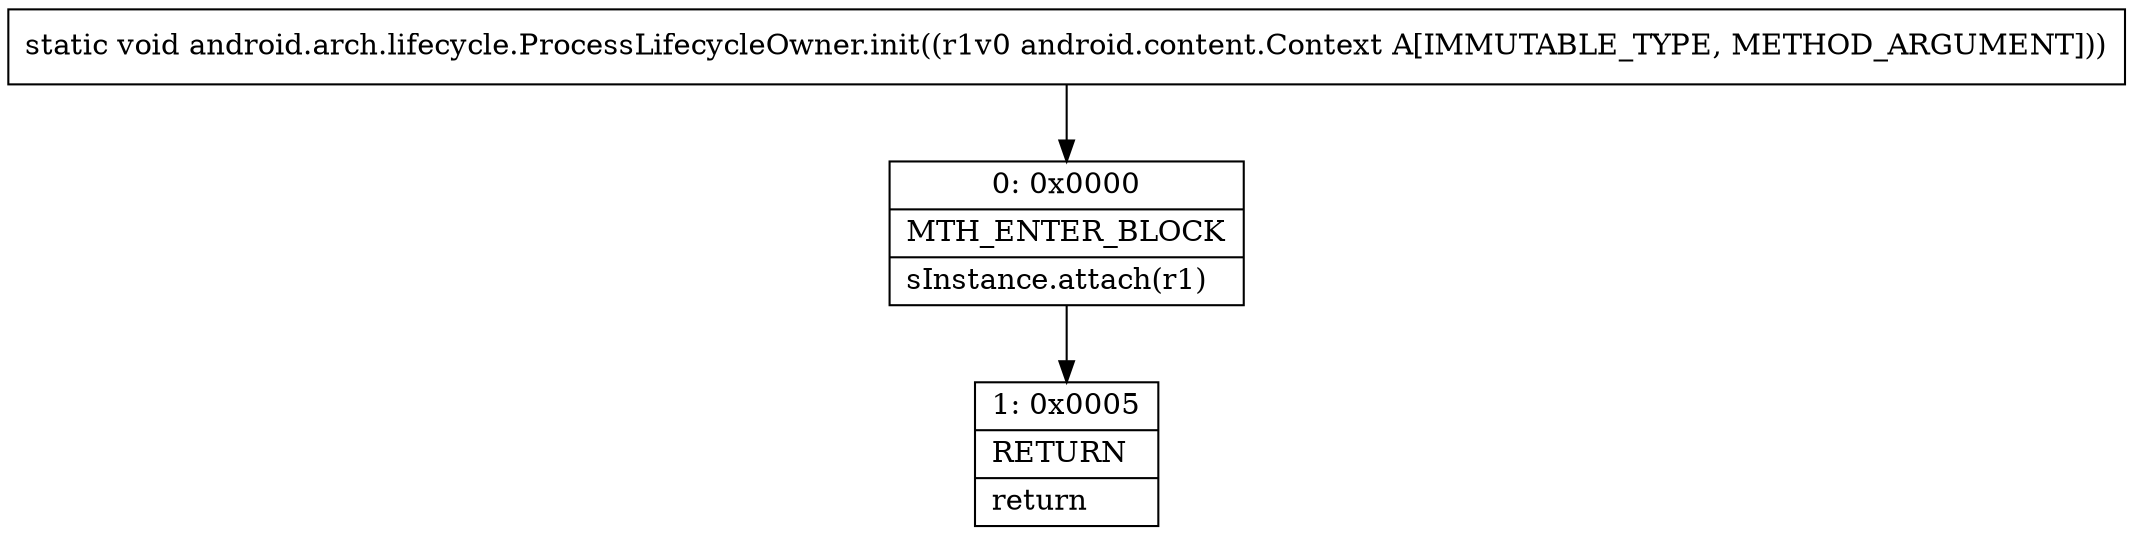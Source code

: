 digraph "CFG forandroid.arch.lifecycle.ProcessLifecycleOwner.init(Landroid\/content\/Context;)V" {
Node_0 [shape=record,label="{0\:\ 0x0000|MTH_ENTER_BLOCK\l|sInstance.attach(r1)\l}"];
Node_1 [shape=record,label="{1\:\ 0x0005|RETURN\l|return\l}"];
MethodNode[shape=record,label="{static void android.arch.lifecycle.ProcessLifecycleOwner.init((r1v0 android.content.Context A[IMMUTABLE_TYPE, METHOD_ARGUMENT])) }"];
MethodNode -> Node_0;
Node_0 -> Node_1;
}


